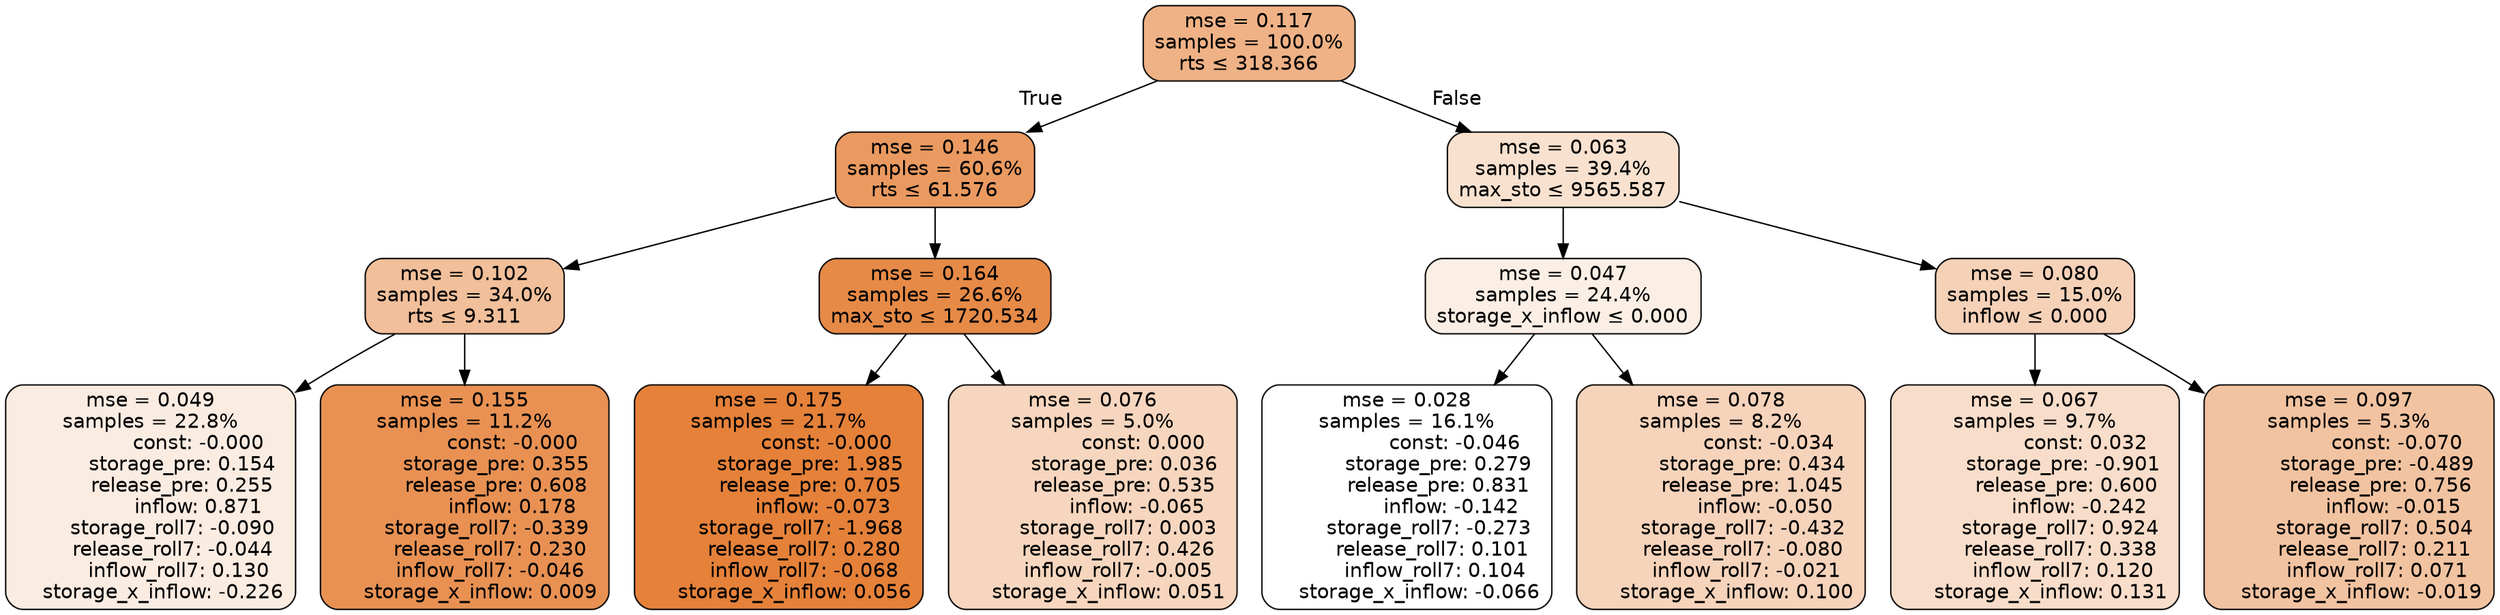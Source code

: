 digraph tree {
bgcolor="transparent"
node [shape=rectangle, style="filled, rounded", color="black", fontname=helvetica] ;
edge [fontname=helvetica] ;
	"0" [label="mse = 0.117
samples = 100.0%
rts &le; 318.366", fillcolor="#efb286"]
	"1" [label="mse = 0.146
samples = 60.6%
rts &le; 61.576", fillcolor="#ea9a60"]
	"2" [label="mse = 0.102
samples = 34.0%
rts &le; 9.311", fillcolor="#f1bf9a"]
	"3" [label="mse = 0.049
samples = 22.8%
               const: -0.000
          storage_pre: 0.154
          release_pre: 0.255
               inflow: 0.871
       storage_roll7: -0.090
       release_roll7: -0.044
         inflow_roll7: 0.130
    storage_x_inflow: -0.226", fillcolor="#fbece2"]
	"4" [label="mse = 0.155
samples = 11.2%
               const: -0.000
          storage_pre: 0.355
          release_pre: 0.608
               inflow: 0.178
       storage_roll7: -0.339
        release_roll7: 0.230
        inflow_roll7: -0.046
     storage_x_inflow: 0.009", fillcolor="#e89153"]
	"5" [label="mse = 0.164
samples = 26.6%
max_sto &le; 1720.534", fillcolor="#e68a47"]
	"6" [label="mse = 0.175
samples = 21.7%
               const: -0.000
          storage_pre: 1.985
          release_pre: 0.705
              inflow: -0.073
       storage_roll7: -1.968
        release_roll7: 0.280
        inflow_roll7: -0.068
     storage_x_inflow: 0.056", fillcolor="#e58139"]
	"7" [label="mse = 0.076
samples = 5.0%
                const: 0.000
          storage_pre: 0.036
          release_pre: 0.535
              inflow: -0.065
        storage_roll7: 0.003
        release_roll7: 0.426
        inflow_roll7: -0.005
     storage_x_inflow: 0.051", fillcolor="#f6d6be"]
	"8" [label="mse = 0.063
samples = 39.4%
max_sto &le; 9565.587", fillcolor="#f8e1cf"]
	"9" [label="mse = 0.047
samples = 24.4%
storage_x_inflow &le; 0.000", fillcolor="#fbeee4"]
	"10" [label="mse = 0.028
samples = 16.1%
               const: -0.046
          storage_pre: 0.279
          release_pre: 0.831
              inflow: -0.142
       storage_roll7: -0.273
        release_roll7: 0.101
         inflow_roll7: 0.104
    storage_x_inflow: -0.066", fillcolor="#ffffff"]
	"11" [label="mse = 0.078
samples = 8.2%
               const: -0.034
          storage_pre: 0.434
          release_pre: 1.045
              inflow: -0.050
       storage_roll7: -0.432
       release_roll7: -0.080
        inflow_roll7: -0.021
     storage_x_inflow: 0.100", fillcolor="#f6d3bb"]
	"12" [label="mse = 0.080
samples = 15.0%
inflow &le; 0.000", fillcolor="#f5d1b8"]
	"13" [label="mse = 0.067
samples = 9.7%
                const: 0.032
         storage_pre: -0.901
          release_pre: 0.600
              inflow: -0.242
        storage_roll7: 0.924
        release_roll7: 0.338
         inflow_roll7: 0.120
     storage_x_inflow: 0.131", fillcolor="#f8ddca"]
	"14" [label="mse = 0.097
samples = 5.3%
               const: -0.070
         storage_pre: -0.489
          release_pre: 0.756
              inflow: -0.015
        storage_roll7: 0.504
        release_roll7: 0.211
         inflow_roll7: 0.071
    storage_x_inflow: -0.019", fillcolor="#f2c3a1"]

	"0" -> "1" [labeldistance=2.5, labelangle=45, headlabel="True"]
	"1" -> "2"
	"2" -> "3"
	"2" -> "4"
	"1" -> "5"
	"5" -> "6"
	"5" -> "7"
	"0" -> "8" [labeldistance=2.5, labelangle=-45, headlabel="False"]
	"8" -> "9"
	"9" -> "10"
	"9" -> "11"
	"8" -> "12"
	"12" -> "13"
	"12" -> "14"
}
